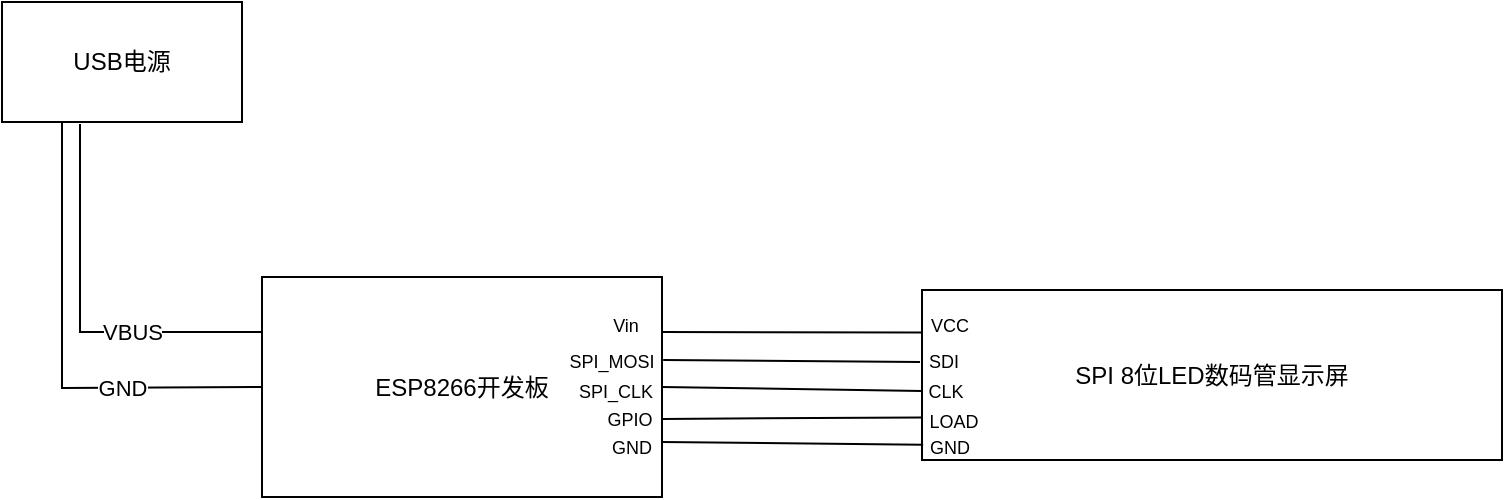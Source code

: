 <mxfile version="20.5.1" type="github">
  <diagram id="xDvwOLDfmY0kak_MDMXG" name="Page-1">
    <mxGraphModel dx="981" dy="548" grid="1" gridSize="1" guides="1" tooltips="1" connect="1" arrows="1" fold="1" page="1" pageScale="1" pageWidth="850" pageHeight="1100" math="0" shadow="0">
      <root>
        <mxCell id="0" />
        <mxCell id="1" parent="0" />
        <mxCell id="0OS4GDLedx3yr6wNYJrS-1" value="ESP8266开发板" style="rounded=0;whiteSpace=wrap;html=1;" parent="1" vertex="1">
          <mxGeometry x="160" y="227.5" width="200" height="110" as="geometry" />
        </mxCell>
        <mxCell id="0OS4GDLedx3yr6wNYJrS-2" value="SPI 8位LED数码管显示屏" style="rounded=0;whiteSpace=wrap;html=1;" parent="1" vertex="1">
          <mxGeometry x="490" y="234" width="290" height="85" as="geometry" />
        </mxCell>
        <mxCell id="0OS4GDLedx3yr6wNYJrS-3" value="USB电源" style="rounded=0;whiteSpace=wrap;html=1;" parent="1" vertex="1">
          <mxGeometry x="30" y="90" width="120" height="60" as="geometry" />
        </mxCell>
        <mxCell id="0OS4GDLedx3yr6wNYJrS-4" value="" style="endArrow=none;html=1;rounded=0;entryX=0.325;entryY=1.017;entryDx=0;entryDy=0;entryPerimeter=0;exitX=0;exitY=0.25;exitDx=0;exitDy=0;" parent="1" source="0OS4GDLedx3yr6wNYJrS-1" target="0OS4GDLedx3yr6wNYJrS-3" edge="1">
          <mxGeometry width="50" height="50" relative="1" as="geometry">
            <mxPoint x="400" y="430" as="sourcePoint" />
            <mxPoint x="450" y="380" as="targetPoint" />
            <Array as="points">
              <mxPoint x="69" y="255" />
            </Array>
          </mxGeometry>
        </mxCell>
        <mxCell id="0OS4GDLedx3yr6wNYJrS-6" value="VBUS" style="edgeLabel;html=1;align=center;verticalAlign=middle;resizable=0;points=[];" parent="0OS4GDLedx3yr6wNYJrS-4" vertex="1" connectable="0">
          <mxGeometry x="-0.333" relative="1" as="geometry">
            <mxPoint as="offset" />
          </mxGeometry>
        </mxCell>
        <mxCell id="0OS4GDLedx3yr6wNYJrS-5" value="" style="endArrow=none;html=1;rounded=0;entryX=0.25;entryY=1;entryDx=0;entryDy=0;exitX=0;exitY=0.5;exitDx=0;exitDy=0;" parent="1" source="0OS4GDLedx3yr6wNYJrS-1" target="0OS4GDLedx3yr6wNYJrS-3" edge="1">
          <mxGeometry width="50" height="50" relative="1" as="geometry">
            <mxPoint x="400" y="430" as="sourcePoint" />
            <mxPoint x="450" y="380" as="targetPoint" />
            <Array as="points">
              <mxPoint x="60" y="283" />
            </Array>
          </mxGeometry>
        </mxCell>
        <mxCell id="0OS4GDLedx3yr6wNYJrS-7" value="GND" style="edgeLabel;html=1;align=center;verticalAlign=middle;resizable=0;points=[];" parent="0OS4GDLedx3yr6wNYJrS-5" vertex="1" connectable="0">
          <mxGeometry x="-0.315" relative="1" as="geometry">
            <mxPoint x="10" as="offset" />
          </mxGeometry>
        </mxCell>
        <mxCell id="bNrwILVf-Zr8JwfPkbtk-2" value="" style="endArrow=none;html=1;rounded=0;exitX=1;exitY=0.25;exitDx=0;exitDy=0;entryX=0;entryY=0.25;entryDx=0;entryDy=0;" edge="1" parent="1" source="0OS4GDLedx3yr6wNYJrS-1" target="0OS4GDLedx3yr6wNYJrS-2">
          <mxGeometry width="50" height="50" relative="1" as="geometry">
            <mxPoint x="370" y="370" as="sourcePoint" />
            <mxPoint x="420" y="320" as="targetPoint" />
          </mxGeometry>
        </mxCell>
        <mxCell id="bNrwILVf-Zr8JwfPkbtk-3" value="" style="endArrow=none;html=1;rounded=0;exitX=1;exitY=0.75;exitDx=0;exitDy=0;entryX=0.002;entryY=0.91;entryDx=0;entryDy=0;entryPerimeter=0;" edge="1" parent="1" source="0OS4GDLedx3yr6wNYJrS-1" target="0OS4GDLedx3yr6wNYJrS-2">
          <mxGeometry width="50" height="50" relative="1" as="geometry">
            <mxPoint x="372" y="374" as="sourcePoint" />
            <mxPoint x="486" y="310" as="targetPoint" />
          </mxGeometry>
        </mxCell>
        <mxCell id="bNrwILVf-Zr8JwfPkbtk-6" value="Vin" style="text;html=1;strokeColor=none;fillColor=none;align=center;verticalAlign=middle;whiteSpace=wrap;rounded=0;fontSize=9;" vertex="1" parent="1">
          <mxGeometry x="330" y="246" width="24" height="12" as="geometry" />
        </mxCell>
        <mxCell id="bNrwILVf-Zr8JwfPkbtk-7" value="VCC" style="text;html=1;strokeColor=none;fillColor=none;align=center;verticalAlign=middle;whiteSpace=wrap;rounded=0;fontSize=9;" vertex="1" parent="1">
          <mxGeometry x="492" y="246" width="24" height="12" as="geometry" />
        </mxCell>
        <mxCell id="bNrwILVf-Zr8JwfPkbtk-9" value="GND" style="text;html=1;strokeColor=none;fillColor=none;align=center;verticalAlign=middle;whiteSpace=wrap;rounded=0;fontSize=9;" vertex="1" parent="1">
          <mxGeometry x="333" y="307" width="24" height="12" as="geometry" />
        </mxCell>
        <mxCell id="bNrwILVf-Zr8JwfPkbtk-10" value="GND" style="text;html=1;strokeColor=none;fillColor=none;align=center;verticalAlign=middle;whiteSpace=wrap;rounded=0;fontSize=9;" vertex="1" parent="1">
          <mxGeometry x="492" y="307" width="24" height="12" as="geometry" />
        </mxCell>
        <mxCell id="bNrwILVf-Zr8JwfPkbtk-12" value="SPI_MOSI" style="text;html=1;strokeColor=none;fillColor=none;align=center;verticalAlign=middle;whiteSpace=wrap;rounded=0;fontSize=9;" vertex="1" parent="1">
          <mxGeometry x="323" y="264" width="24" height="12" as="geometry" />
        </mxCell>
        <mxCell id="bNrwILVf-Zr8JwfPkbtk-13" value="SDI" style="text;html=1;strokeColor=none;fillColor=none;align=center;verticalAlign=middle;whiteSpace=wrap;rounded=0;fontSize=9;" vertex="1" parent="1">
          <mxGeometry x="489" y="264" width="24" height="12" as="geometry" />
        </mxCell>
        <mxCell id="bNrwILVf-Zr8JwfPkbtk-14" value="CLK" style="text;html=1;strokeColor=none;fillColor=none;align=center;verticalAlign=middle;whiteSpace=wrap;rounded=0;fontSize=9;" vertex="1" parent="1">
          <mxGeometry x="490" y="278.5" width="24" height="12" as="geometry" />
        </mxCell>
        <mxCell id="bNrwILVf-Zr8JwfPkbtk-15" value="LOAD" style="text;html=1;strokeColor=none;fillColor=none;align=center;verticalAlign=middle;whiteSpace=wrap;rounded=0;fontSize=9;" vertex="1" parent="1">
          <mxGeometry x="494" y="293.5" width="24" height="12" as="geometry" />
        </mxCell>
        <mxCell id="bNrwILVf-Zr8JwfPkbtk-16" value="SPI_CLK" style="text;html=1;strokeColor=none;fillColor=none;align=center;verticalAlign=middle;whiteSpace=wrap;rounded=0;fontSize=9;" vertex="1" parent="1">
          <mxGeometry x="325" y="278.5" width="24" height="12" as="geometry" />
        </mxCell>
        <mxCell id="bNrwILVf-Zr8JwfPkbtk-18" value="GPIO" style="text;html=1;strokeColor=none;fillColor=none;align=center;verticalAlign=middle;whiteSpace=wrap;rounded=0;fontSize=9;" vertex="1" parent="1">
          <mxGeometry x="332" y="292.5" width="24" height="12" as="geometry" />
        </mxCell>
        <mxCell id="bNrwILVf-Zr8JwfPkbtk-20" value="" style="endArrow=none;html=1;rounded=0;fontSize=9;exitX=1.003;exitY=0.377;exitDx=0;exitDy=0;exitPerimeter=0;entryX=0;entryY=0.5;entryDx=0;entryDy=0;" edge="1" parent="1" source="0OS4GDLedx3yr6wNYJrS-1" target="bNrwILVf-Zr8JwfPkbtk-13">
          <mxGeometry width="50" height="50" relative="1" as="geometry">
            <mxPoint x="372" y="350" as="sourcePoint" />
            <mxPoint x="422" y="300" as="targetPoint" />
          </mxGeometry>
        </mxCell>
        <mxCell id="bNrwILVf-Zr8JwfPkbtk-21" value="" style="endArrow=none;html=1;rounded=0;fontSize=9;exitX=1;exitY=0.5;exitDx=0;exitDy=0;entryX=0;entryY=0.5;entryDx=0;entryDy=0;" edge="1" parent="1" source="0OS4GDLedx3yr6wNYJrS-1" target="bNrwILVf-Zr8JwfPkbtk-14">
          <mxGeometry width="50" height="50" relative="1" as="geometry">
            <mxPoint x="373" y="349" as="sourcePoint" />
            <mxPoint x="423" y="299" as="targetPoint" />
          </mxGeometry>
        </mxCell>
        <mxCell id="bNrwILVf-Zr8JwfPkbtk-22" value="" style="endArrow=none;html=1;rounded=0;fontSize=9;exitX=1.001;exitY=0.645;exitDx=0;exitDy=0;exitPerimeter=0;entryX=0;entryY=0.75;entryDx=0;entryDy=0;" edge="1" parent="1" source="0OS4GDLedx3yr6wNYJrS-1" target="0OS4GDLedx3yr6wNYJrS-2">
          <mxGeometry width="50" height="50" relative="1" as="geometry">
            <mxPoint x="373" y="349" as="sourcePoint" />
            <mxPoint x="489" y="300" as="targetPoint" />
          </mxGeometry>
        </mxCell>
      </root>
    </mxGraphModel>
  </diagram>
</mxfile>
